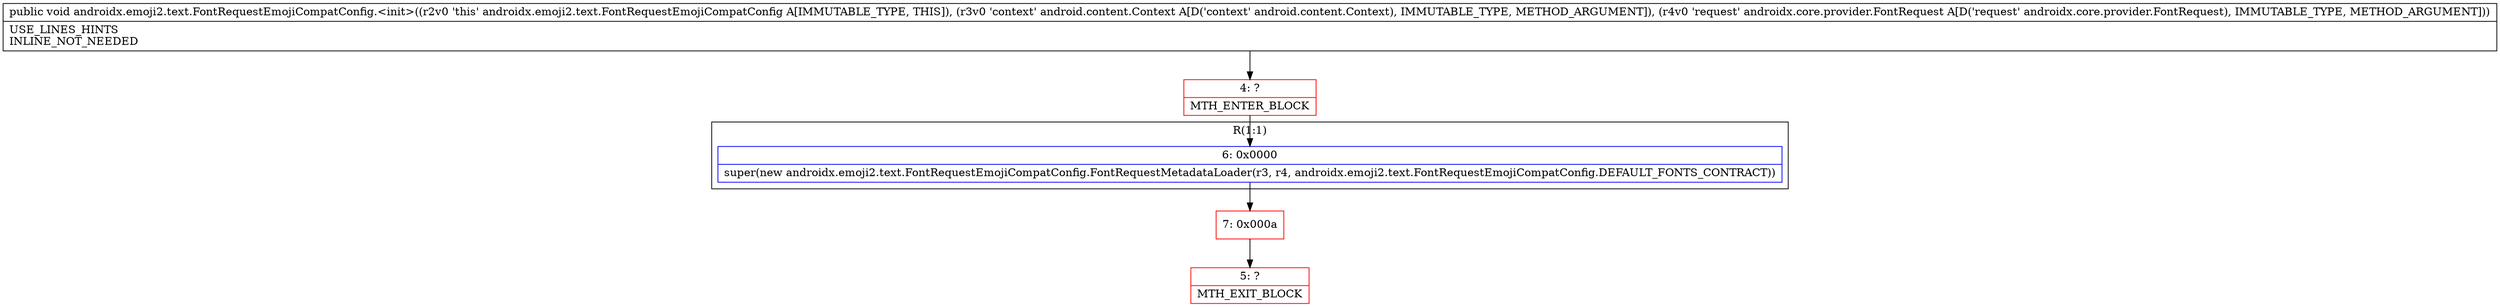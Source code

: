 digraph "CFG forandroidx.emoji2.text.FontRequestEmojiCompatConfig.\<init\>(Landroid\/content\/Context;Landroidx\/core\/provider\/FontRequest;)V" {
subgraph cluster_Region_1077914975 {
label = "R(1:1)";
node [shape=record,color=blue];
Node_6 [shape=record,label="{6\:\ 0x0000|super(new androidx.emoji2.text.FontRequestEmojiCompatConfig.FontRequestMetadataLoader(r3, r4, androidx.emoji2.text.FontRequestEmojiCompatConfig.DEFAULT_FONTS_CONTRACT))\l}"];
}
Node_4 [shape=record,color=red,label="{4\:\ ?|MTH_ENTER_BLOCK\l}"];
Node_7 [shape=record,color=red,label="{7\:\ 0x000a}"];
Node_5 [shape=record,color=red,label="{5\:\ ?|MTH_EXIT_BLOCK\l}"];
MethodNode[shape=record,label="{public void androidx.emoji2.text.FontRequestEmojiCompatConfig.\<init\>((r2v0 'this' androidx.emoji2.text.FontRequestEmojiCompatConfig A[IMMUTABLE_TYPE, THIS]), (r3v0 'context' android.content.Context A[D('context' android.content.Context), IMMUTABLE_TYPE, METHOD_ARGUMENT]), (r4v0 'request' androidx.core.provider.FontRequest A[D('request' androidx.core.provider.FontRequest), IMMUTABLE_TYPE, METHOD_ARGUMENT]))  | USE_LINES_HINTS\lINLINE_NOT_NEEDED\l}"];
MethodNode -> Node_4;Node_6 -> Node_7;
Node_4 -> Node_6;
Node_7 -> Node_5;
}

